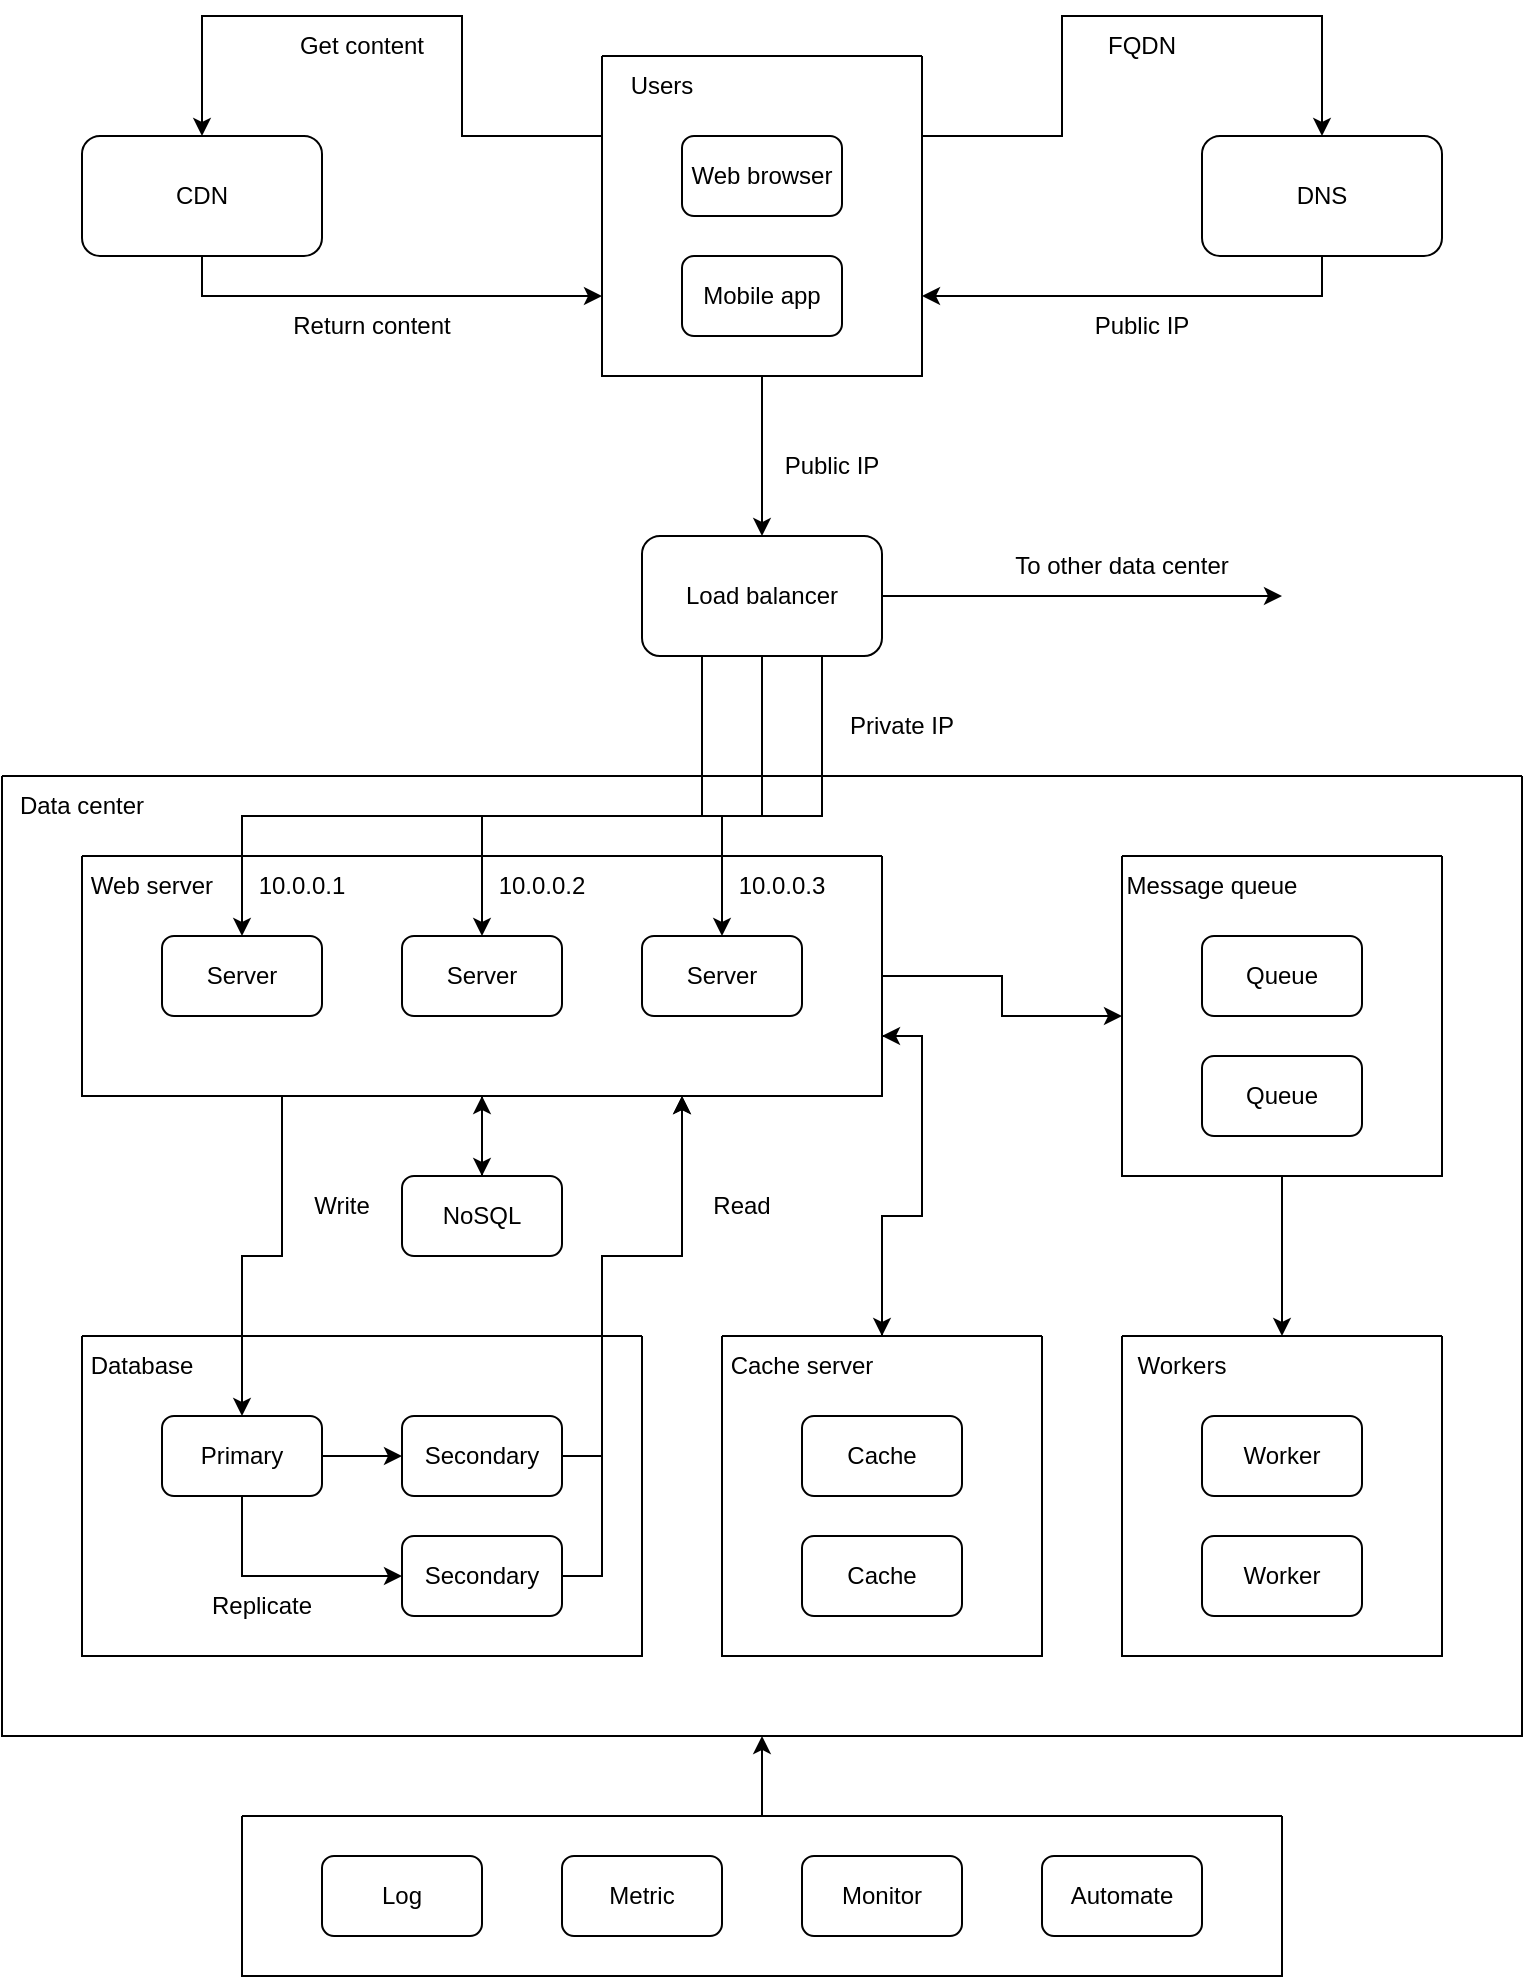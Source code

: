 <mxfile version="21.7.5" type="device">
  <diagram name="Page-1" id="WvrMzpBZcYzlSUOb_bqn">
    <mxGraphModel dx="882" dy="590" grid="1" gridSize="10" guides="1" tooltips="1" connect="1" arrows="1" fold="1" page="1" pageScale="1" pageWidth="850" pageHeight="1100" math="0" shadow="0">
      <root>
        <mxCell id="0" />
        <mxCell id="1" parent="0" />
        <mxCell id="x-XL8PX8UxAsf5zXWhda-3" style="edgeStyle=orthogonalEdgeStyle;rounded=0;orthogonalLoop=1;jettySize=auto;html=1;exitX=0.5;exitY=1;exitDx=0;exitDy=0;entryX=0.5;entryY=0;entryDx=0;entryDy=0;" parent="1" source="2uV-hCsgqKCJBiBY5NLh-1" target="2uV-hCsgqKCJBiBY5NLh-17" edge="1">
          <mxGeometry relative="1" as="geometry" />
        </mxCell>
        <mxCell id="x-XL8PX8UxAsf5zXWhda-48" style="edgeStyle=orthogonalEdgeStyle;rounded=0;orthogonalLoop=1;jettySize=auto;html=1;exitX=0;exitY=0.25;exitDx=0;exitDy=0;entryX=0.5;entryY=0;entryDx=0;entryDy=0;" parent="1" source="2uV-hCsgqKCJBiBY5NLh-1" target="x-XL8PX8UxAsf5zXWhda-47" edge="1">
          <mxGeometry relative="1" as="geometry" />
        </mxCell>
        <mxCell id="x-XL8PX8UxAsf5zXWhda-50" style="edgeStyle=orthogonalEdgeStyle;rounded=0;orthogonalLoop=1;jettySize=auto;html=1;exitX=1;exitY=0.25;exitDx=0;exitDy=0;entryX=0.5;entryY=0;entryDx=0;entryDy=0;" parent="1" source="2uV-hCsgqKCJBiBY5NLh-1" target="2uV-hCsgqKCJBiBY5NLh-6" edge="1">
          <mxGeometry relative="1" as="geometry" />
        </mxCell>
        <mxCell id="2uV-hCsgqKCJBiBY5NLh-1" value="" style="swimlane;startSize=0;" parent="1" vertex="1">
          <mxGeometry x="340" y="80" width="160" height="160" as="geometry" />
        </mxCell>
        <mxCell id="2uV-hCsgqKCJBiBY5NLh-2" value="Web browser" style="rounded=1;whiteSpace=wrap;html=1;" parent="2uV-hCsgqKCJBiBY5NLh-1" vertex="1">
          <mxGeometry x="40" y="40" width="80" height="40" as="geometry" />
        </mxCell>
        <mxCell id="2uV-hCsgqKCJBiBY5NLh-5" value="Mobile app" style="rounded=1;whiteSpace=wrap;html=1;" parent="2uV-hCsgqKCJBiBY5NLh-1" vertex="1">
          <mxGeometry x="40" y="100" width="80" height="40" as="geometry" />
        </mxCell>
        <mxCell id="2uV-hCsgqKCJBiBY5NLh-4" value="Users" style="text;html=1;strokeColor=none;fillColor=none;align=center;verticalAlign=middle;whiteSpace=wrap;rounded=0;" parent="2uV-hCsgqKCJBiBY5NLh-1" vertex="1">
          <mxGeometry width="60" height="30" as="geometry" />
        </mxCell>
        <mxCell id="x-XL8PX8UxAsf5zXWhda-51" style="edgeStyle=orthogonalEdgeStyle;rounded=0;orthogonalLoop=1;jettySize=auto;html=1;exitX=0.5;exitY=1;exitDx=0;exitDy=0;entryX=1;entryY=0.75;entryDx=0;entryDy=0;" parent="1" source="2uV-hCsgqKCJBiBY5NLh-6" target="2uV-hCsgqKCJBiBY5NLh-1" edge="1">
          <mxGeometry relative="1" as="geometry" />
        </mxCell>
        <mxCell id="2uV-hCsgqKCJBiBY5NLh-6" value="DNS" style="rounded=1;whiteSpace=wrap;html=1;" parent="1" vertex="1">
          <mxGeometry x="640" y="120" width="120" height="60" as="geometry" />
        </mxCell>
        <mxCell id="x-XL8PX8UxAsf5zXWhda-53" style="edgeStyle=orthogonalEdgeStyle;rounded=0;orthogonalLoop=1;jettySize=auto;html=1;exitX=1;exitY=0.5;exitDx=0;exitDy=0;" parent="1" source="2uV-hCsgqKCJBiBY5NLh-17" edge="1">
          <mxGeometry relative="1" as="geometry">
            <mxPoint x="680" y="350" as="targetPoint" />
          </mxGeometry>
        </mxCell>
        <mxCell id="x-XL8PX8UxAsf5zXWhda-55" style="edgeStyle=orthogonalEdgeStyle;rounded=0;orthogonalLoop=1;jettySize=auto;html=1;exitX=0.25;exitY=1;exitDx=0;exitDy=0;entryX=0.5;entryY=0;entryDx=0;entryDy=0;" parent="1" source="2uV-hCsgqKCJBiBY5NLh-17" target="2uV-hCsgqKCJBiBY5NLh-10" edge="1">
          <mxGeometry relative="1" as="geometry">
            <Array as="points">
              <mxPoint x="390" y="460" />
              <mxPoint x="160" y="460" />
            </Array>
          </mxGeometry>
        </mxCell>
        <mxCell id="x-XL8PX8UxAsf5zXWhda-56" style="edgeStyle=orthogonalEdgeStyle;rounded=0;orthogonalLoop=1;jettySize=auto;html=1;exitX=0.5;exitY=1;exitDx=0;exitDy=0;entryX=0.5;entryY=0;entryDx=0;entryDy=0;" parent="1" source="2uV-hCsgqKCJBiBY5NLh-17" target="x-XL8PX8UxAsf5zXWhda-2" edge="1">
          <mxGeometry relative="1" as="geometry">
            <Array as="points">
              <mxPoint x="420" y="460" />
              <mxPoint x="280" y="460" />
            </Array>
          </mxGeometry>
        </mxCell>
        <mxCell id="x-XL8PX8UxAsf5zXWhda-57" style="edgeStyle=orthogonalEdgeStyle;rounded=0;orthogonalLoop=1;jettySize=auto;html=1;exitX=0.75;exitY=1;exitDx=0;exitDy=0;" parent="1" source="2uV-hCsgqKCJBiBY5NLh-17" target="x-XL8PX8UxAsf5zXWhda-38" edge="1">
          <mxGeometry relative="1" as="geometry">
            <Array as="points">
              <mxPoint x="450" y="460" />
              <mxPoint x="400" y="460" />
            </Array>
          </mxGeometry>
        </mxCell>
        <mxCell id="2uV-hCsgqKCJBiBY5NLh-17" value="Load balancer" style="rounded=1;whiteSpace=wrap;html=1;" parent="1" vertex="1">
          <mxGeometry x="360" y="320" width="120" height="60" as="geometry" />
        </mxCell>
        <mxCell id="x-XL8PX8UxAsf5zXWhda-18" value="" style="swimlane;startSize=0;" parent="1" vertex="1">
          <mxGeometry x="40" y="440" width="760" height="480" as="geometry" />
        </mxCell>
        <mxCell id="x-XL8PX8UxAsf5zXWhda-7" value="" style="swimlane;startSize=0;" parent="x-XL8PX8UxAsf5zXWhda-18" vertex="1">
          <mxGeometry x="40" y="280" width="280" height="160" as="geometry" />
        </mxCell>
        <mxCell id="x-XL8PX8UxAsf5zXWhda-78" style="edgeStyle=orthogonalEdgeStyle;rounded=0;orthogonalLoop=1;jettySize=auto;html=1;exitX=1;exitY=0.5;exitDx=0;exitDy=0;entryX=0;entryY=0.5;entryDx=0;entryDy=0;" parent="x-XL8PX8UxAsf5zXWhda-7" source="x-XL8PX8UxAsf5zXWhda-8" target="x-XL8PX8UxAsf5zXWhda-9" edge="1">
          <mxGeometry relative="1" as="geometry" />
        </mxCell>
        <mxCell id="x-XL8PX8UxAsf5zXWhda-79" style="edgeStyle=orthogonalEdgeStyle;rounded=0;orthogonalLoop=1;jettySize=auto;html=1;exitX=0.5;exitY=1;exitDx=0;exitDy=0;entryX=0;entryY=0.5;entryDx=0;entryDy=0;" parent="x-XL8PX8UxAsf5zXWhda-7" source="x-XL8PX8UxAsf5zXWhda-8" target="x-XL8PX8UxAsf5zXWhda-26" edge="1">
          <mxGeometry relative="1" as="geometry" />
        </mxCell>
        <mxCell id="x-XL8PX8UxAsf5zXWhda-8" value="Primary" style="rounded=1;whiteSpace=wrap;html=1;" parent="x-XL8PX8UxAsf5zXWhda-7" vertex="1">
          <mxGeometry x="40" y="40" width="80" height="40" as="geometry" />
        </mxCell>
        <mxCell id="x-XL8PX8UxAsf5zXWhda-9" value="Secondary" style="rounded=1;whiteSpace=wrap;html=1;" parent="x-XL8PX8UxAsf5zXWhda-7" vertex="1">
          <mxGeometry x="160" y="40" width="80" height="40" as="geometry" />
        </mxCell>
        <mxCell id="x-XL8PX8UxAsf5zXWhda-20" value="Database" style="text;html=1;strokeColor=none;fillColor=none;align=center;verticalAlign=middle;whiteSpace=wrap;rounded=0;" parent="x-XL8PX8UxAsf5zXWhda-7" vertex="1">
          <mxGeometry width="60" height="30" as="geometry" />
        </mxCell>
        <mxCell id="x-XL8PX8UxAsf5zXWhda-26" value="Secondary" style="rounded=1;whiteSpace=wrap;html=1;" parent="x-XL8PX8UxAsf5zXWhda-7" vertex="1">
          <mxGeometry x="160" y="100" width="80" height="40" as="geometry" />
        </mxCell>
        <mxCell id="x-XL8PX8UxAsf5zXWhda-80" value="Replicate" style="text;html=1;strokeColor=none;fillColor=none;align=center;verticalAlign=middle;whiteSpace=wrap;rounded=0;" parent="x-XL8PX8UxAsf5zXWhda-7" vertex="1">
          <mxGeometry x="60" y="120" width="60" height="30" as="geometry" />
        </mxCell>
        <mxCell id="x-XL8PX8UxAsf5zXWhda-58" style="edgeStyle=orthogonalEdgeStyle;rounded=0;orthogonalLoop=1;jettySize=auto;html=1;exitX=1;exitY=0.5;exitDx=0;exitDy=0;entryX=0;entryY=0.5;entryDx=0;entryDy=0;" parent="x-XL8PX8UxAsf5zXWhda-18" source="x-XL8PX8UxAsf5zXWhda-1" target="x-XL8PX8UxAsf5zXWhda-28" edge="1">
          <mxGeometry relative="1" as="geometry" />
        </mxCell>
        <mxCell id="x-XL8PX8UxAsf5zXWhda-60" style="edgeStyle=orthogonalEdgeStyle;rounded=0;orthogonalLoop=1;jettySize=auto;html=1;exitX=0.25;exitY=1;exitDx=0;exitDy=0;entryX=0.5;entryY=0;entryDx=0;entryDy=0;" parent="x-XL8PX8UxAsf5zXWhda-18" source="x-XL8PX8UxAsf5zXWhda-1" target="x-XL8PX8UxAsf5zXWhda-8" edge="1">
          <mxGeometry relative="1" as="geometry" />
        </mxCell>
        <mxCell id="XaYazlRqCfVnmhrB6AkJ-3" style="edgeStyle=orthogonalEdgeStyle;rounded=0;orthogonalLoop=1;jettySize=auto;html=1;exitX=1;exitY=0.75;exitDx=0;exitDy=0;entryX=0.5;entryY=0;entryDx=0;entryDy=0;" edge="1" parent="x-XL8PX8UxAsf5zXWhda-18" source="x-XL8PX8UxAsf5zXWhda-1" target="x-XL8PX8UxAsf5zXWhda-29">
          <mxGeometry relative="1" as="geometry" />
        </mxCell>
        <mxCell id="XaYazlRqCfVnmhrB6AkJ-7" style="edgeStyle=orthogonalEdgeStyle;rounded=0;orthogonalLoop=1;jettySize=auto;html=1;exitX=0.5;exitY=1;exitDx=0;exitDy=0;entryX=0.5;entryY=0;entryDx=0;entryDy=0;" edge="1" parent="x-XL8PX8UxAsf5zXWhda-18" source="x-XL8PX8UxAsf5zXWhda-1" target="XaYazlRqCfVnmhrB6AkJ-6">
          <mxGeometry relative="1" as="geometry" />
        </mxCell>
        <mxCell id="x-XL8PX8UxAsf5zXWhda-1" value="" style="swimlane;startSize=0;" parent="x-XL8PX8UxAsf5zXWhda-18" vertex="1">
          <mxGeometry x="40" y="40" width="400" height="120" as="geometry" />
        </mxCell>
        <mxCell id="x-XL8PX8UxAsf5zXWhda-2" value="Server" style="rounded=1;whiteSpace=wrap;html=1;" parent="x-XL8PX8UxAsf5zXWhda-1" vertex="1">
          <mxGeometry x="160" y="40" width="80" height="40" as="geometry" />
        </mxCell>
        <mxCell id="2uV-hCsgqKCJBiBY5NLh-10" value="Server" style="rounded=1;whiteSpace=wrap;html=1;" parent="x-XL8PX8UxAsf5zXWhda-1" vertex="1">
          <mxGeometry x="40" y="40" width="80" height="40" as="geometry" />
        </mxCell>
        <mxCell id="x-XL8PX8UxAsf5zXWhda-38" value="Server" style="rounded=1;whiteSpace=wrap;html=1;" parent="x-XL8PX8UxAsf5zXWhda-1" vertex="1">
          <mxGeometry x="280" y="40" width="80" height="40" as="geometry" />
        </mxCell>
        <mxCell id="x-XL8PX8UxAsf5zXWhda-70" value="10.0.0.1" style="text;html=1;strokeColor=none;fillColor=none;align=center;verticalAlign=middle;whiteSpace=wrap;rounded=0;" parent="x-XL8PX8UxAsf5zXWhda-1" vertex="1">
          <mxGeometry x="80" width="60" height="30" as="geometry" />
        </mxCell>
        <mxCell id="x-XL8PX8UxAsf5zXWhda-71" value="10.0.0.2" style="text;html=1;strokeColor=none;fillColor=none;align=center;verticalAlign=middle;whiteSpace=wrap;rounded=0;" parent="x-XL8PX8UxAsf5zXWhda-1" vertex="1">
          <mxGeometry x="200" width="60" height="30" as="geometry" />
        </mxCell>
        <mxCell id="x-XL8PX8UxAsf5zXWhda-73" value="10.0.0.3" style="text;html=1;strokeColor=none;fillColor=none;align=center;verticalAlign=middle;whiteSpace=wrap;rounded=0;" parent="x-XL8PX8UxAsf5zXWhda-1" vertex="1">
          <mxGeometry x="320" width="60" height="30" as="geometry" />
        </mxCell>
        <mxCell id="x-XL8PX8UxAsf5zXWhda-19" value="Web server" style="text;html=1;strokeColor=none;fillColor=none;align=center;verticalAlign=middle;whiteSpace=wrap;rounded=0;" parent="x-XL8PX8UxAsf5zXWhda-18" vertex="1">
          <mxGeometry x="40" y="40" width="70" height="30" as="geometry" />
        </mxCell>
        <mxCell id="x-XL8PX8UxAsf5zXWhda-59" style="edgeStyle=orthogonalEdgeStyle;rounded=0;orthogonalLoop=1;jettySize=auto;html=1;exitX=0.5;exitY=1;exitDx=0;exitDy=0;entryX=0.5;entryY=0;entryDx=0;entryDy=0;" parent="x-XL8PX8UxAsf5zXWhda-18" source="x-XL8PX8UxAsf5zXWhda-28" target="x-XL8PX8UxAsf5zXWhda-34" edge="1">
          <mxGeometry relative="1" as="geometry" />
        </mxCell>
        <mxCell id="x-XL8PX8UxAsf5zXWhda-28" value="" style="swimlane;startSize=0;" parent="x-XL8PX8UxAsf5zXWhda-18" vertex="1">
          <mxGeometry x="560" y="40" width="160" height="160" as="geometry" />
        </mxCell>
        <mxCell id="x-XL8PX8UxAsf5zXWhda-41" value="Queue" style="rounded=1;whiteSpace=wrap;html=1;" parent="x-XL8PX8UxAsf5zXWhda-28" vertex="1">
          <mxGeometry x="40" y="40" width="80" height="40" as="geometry" />
        </mxCell>
        <mxCell id="x-XL8PX8UxAsf5zXWhda-42" value="Queue" style="rounded=1;whiteSpace=wrap;html=1;" parent="x-XL8PX8UxAsf5zXWhda-28" vertex="1">
          <mxGeometry x="40" y="100" width="80" height="40" as="geometry" />
        </mxCell>
        <mxCell id="x-XL8PX8UxAsf5zXWhda-29" value="" style="swimlane;startSize=0;" parent="x-XL8PX8UxAsf5zXWhda-18" vertex="1">
          <mxGeometry x="360" y="280" width="160" height="160" as="geometry" />
        </mxCell>
        <mxCell id="x-XL8PX8UxAsf5zXWhda-30" value="Cache" style="rounded=1;whiteSpace=wrap;html=1;" parent="x-XL8PX8UxAsf5zXWhda-29" vertex="1">
          <mxGeometry x="40" y="40" width="80" height="40" as="geometry" />
        </mxCell>
        <mxCell id="x-XL8PX8UxAsf5zXWhda-33" value="Cache" style="rounded=1;whiteSpace=wrap;html=1;" parent="x-XL8PX8UxAsf5zXWhda-29" vertex="1">
          <mxGeometry x="40" y="100" width="80" height="40" as="geometry" />
        </mxCell>
        <mxCell id="x-XL8PX8UxAsf5zXWhda-37" value="Cache server" style="text;html=1;strokeColor=none;fillColor=none;align=center;verticalAlign=middle;whiteSpace=wrap;rounded=0;" parent="x-XL8PX8UxAsf5zXWhda-29" vertex="1">
          <mxGeometry width="80" height="30" as="geometry" />
        </mxCell>
        <mxCell id="x-XL8PX8UxAsf5zXWhda-34" value="" style="swimlane;startSize=0;" parent="x-XL8PX8UxAsf5zXWhda-18" vertex="1">
          <mxGeometry x="560" y="280" width="160" height="160" as="geometry" />
        </mxCell>
        <mxCell id="x-XL8PX8UxAsf5zXWhda-35" value="Worker" style="rounded=1;whiteSpace=wrap;html=1;" parent="x-XL8PX8UxAsf5zXWhda-34" vertex="1">
          <mxGeometry x="40" y="40" width="80" height="40" as="geometry" />
        </mxCell>
        <mxCell id="x-XL8PX8UxAsf5zXWhda-36" value="Worker" style="rounded=1;whiteSpace=wrap;html=1;" parent="x-XL8PX8UxAsf5zXWhda-34" vertex="1">
          <mxGeometry x="40" y="100" width="80" height="40" as="geometry" />
        </mxCell>
        <mxCell id="x-XL8PX8UxAsf5zXWhda-39" value="Message queue" style="text;html=1;strokeColor=none;fillColor=none;align=center;verticalAlign=middle;whiteSpace=wrap;rounded=0;" parent="x-XL8PX8UxAsf5zXWhda-18" vertex="1">
          <mxGeometry x="560" y="40" width="90" height="30" as="geometry" />
        </mxCell>
        <mxCell id="x-XL8PX8UxAsf5zXWhda-44" value="Workers" style="text;html=1;strokeColor=none;fillColor=none;align=center;verticalAlign=middle;whiteSpace=wrap;rounded=0;" parent="x-XL8PX8UxAsf5zXWhda-18" vertex="1">
          <mxGeometry x="560" y="280" width="60" height="30" as="geometry" />
        </mxCell>
        <mxCell id="x-XL8PX8UxAsf5zXWhda-63" style="edgeStyle=orthogonalEdgeStyle;rounded=0;orthogonalLoop=1;jettySize=auto;html=1;exitX=1;exitY=0.5;exitDx=0;exitDy=0;entryX=0.75;entryY=1;entryDx=0;entryDy=0;" parent="x-XL8PX8UxAsf5zXWhda-18" source="x-XL8PX8UxAsf5zXWhda-9" target="x-XL8PX8UxAsf5zXWhda-1" edge="1">
          <mxGeometry relative="1" as="geometry" />
        </mxCell>
        <mxCell id="x-XL8PX8UxAsf5zXWhda-64" style="edgeStyle=orthogonalEdgeStyle;rounded=0;orthogonalLoop=1;jettySize=auto;html=1;exitX=1;exitY=0.5;exitDx=0;exitDy=0;entryX=0.75;entryY=1;entryDx=0;entryDy=0;" parent="x-XL8PX8UxAsf5zXWhda-18" source="x-XL8PX8UxAsf5zXWhda-26" target="x-XL8PX8UxAsf5zXWhda-1" edge="1">
          <mxGeometry relative="1" as="geometry">
            <Array as="points">
              <mxPoint x="300" y="400" />
              <mxPoint x="300" y="240" />
              <mxPoint x="340" y="240" />
            </Array>
          </mxGeometry>
        </mxCell>
        <mxCell id="x-XL8PX8UxAsf5zXWhda-76" value="Write" style="text;html=1;strokeColor=none;fillColor=none;align=center;verticalAlign=middle;whiteSpace=wrap;rounded=0;" parent="x-XL8PX8UxAsf5zXWhda-18" vertex="1">
          <mxGeometry x="140" y="200" width="60" height="30" as="geometry" />
        </mxCell>
        <mxCell id="x-XL8PX8UxAsf5zXWhda-77" value="Read" style="text;html=1;strokeColor=none;fillColor=none;align=center;verticalAlign=middle;whiteSpace=wrap;rounded=0;" parent="x-XL8PX8UxAsf5zXWhda-18" vertex="1">
          <mxGeometry x="340" y="200" width="60" height="30" as="geometry" />
        </mxCell>
        <mxCell id="XaYazlRqCfVnmhrB6AkJ-4" style="edgeStyle=orthogonalEdgeStyle;rounded=0;orthogonalLoop=1;jettySize=auto;html=1;exitX=1;exitY=0;exitDx=0;exitDy=0;entryX=1;entryY=0.75;entryDx=0;entryDy=0;" edge="1" parent="x-XL8PX8UxAsf5zXWhda-18" source="x-XL8PX8UxAsf5zXWhda-37" target="x-XL8PX8UxAsf5zXWhda-1">
          <mxGeometry relative="1" as="geometry" />
        </mxCell>
        <mxCell id="XaYazlRqCfVnmhrB6AkJ-8" style="edgeStyle=orthogonalEdgeStyle;rounded=0;orthogonalLoop=1;jettySize=auto;html=1;exitX=0.5;exitY=0;exitDx=0;exitDy=0;entryX=0.5;entryY=1;entryDx=0;entryDy=0;" edge="1" parent="x-XL8PX8UxAsf5zXWhda-18" source="XaYazlRqCfVnmhrB6AkJ-6" target="x-XL8PX8UxAsf5zXWhda-1">
          <mxGeometry relative="1" as="geometry" />
        </mxCell>
        <mxCell id="XaYazlRqCfVnmhrB6AkJ-6" value="NoSQL" style="rounded=1;whiteSpace=wrap;html=1;" vertex="1" parent="x-XL8PX8UxAsf5zXWhda-18">
          <mxGeometry x="200" y="200" width="80" height="40" as="geometry" />
        </mxCell>
        <mxCell id="x-XL8PX8UxAsf5zXWhda-45" value="Data center" style="text;html=1;strokeColor=none;fillColor=none;align=center;verticalAlign=middle;whiteSpace=wrap;rounded=0;" parent="1" vertex="1">
          <mxGeometry x="40" y="440" width="80" height="30" as="geometry" />
        </mxCell>
        <mxCell id="x-XL8PX8UxAsf5zXWhda-49" style="edgeStyle=orthogonalEdgeStyle;rounded=0;orthogonalLoop=1;jettySize=auto;html=1;exitX=0.5;exitY=1;exitDx=0;exitDy=0;entryX=0;entryY=0.75;entryDx=0;entryDy=0;" parent="1" source="x-XL8PX8UxAsf5zXWhda-47" target="2uV-hCsgqKCJBiBY5NLh-1" edge="1">
          <mxGeometry relative="1" as="geometry" />
        </mxCell>
        <mxCell id="x-XL8PX8UxAsf5zXWhda-47" value="CDN" style="rounded=1;whiteSpace=wrap;html=1;" parent="1" vertex="1">
          <mxGeometry x="80" y="120" width="120" height="60" as="geometry" />
        </mxCell>
        <mxCell id="x-XL8PX8UxAsf5zXWhda-54" value="To other data center" style="text;html=1;strokeColor=none;fillColor=none;align=center;verticalAlign=middle;whiteSpace=wrap;rounded=0;" parent="1" vertex="1">
          <mxGeometry x="540" y="320" width="120" height="30" as="geometry" />
        </mxCell>
        <mxCell id="x-XL8PX8UxAsf5zXWhda-65" value="FQDN" style="text;html=1;strokeColor=none;fillColor=none;align=center;verticalAlign=middle;whiteSpace=wrap;rounded=0;" parent="1" vertex="1">
          <mxGeometry x="580" y="60" width="60" height="30" as="geometry" />
        </mxCell>
        <mxCell id="x-XL8PX8UxAsf5zXWhda-67" value="Public IP" style="text;html=1;strokeColor=none;fillColor=none;align=center;verticalAlign=middle;whiteSpace=wrap;rounded=0;" parent="1" vertex="1">
          <mxGeometry x="580" y="200" width="60" height="30" as="geometry" />
        </mxCell>
        <mxCell id="x-XL8PX8UxAsf5zXWhda-68" value="Public IP" style="text;html=1;strokeColor=none;fillColor=none;align=center;verticalAlign=middle;whiteSpace=wrap;rounded=0;" parent="1" vertex="1">
          <mxGeometry x="425" y="270" width="60" height="30" as="geometry" />
        </mxCell>
        <mxCell id="x-XL8PX8UxAsf5zXWhda-69" value="Private IP" style="text;html=1;strokeColor=none;fillColor=none;align=center;verticalAlign=middle;whiteSpace=wrap;rounded=0;" parent="1" vertex="1">
          <mxGeometry x="460" y="400" width="60" height="30" as="geometry" />
        </mxCell>
        <mxCell id="x-XL8PX8UxAsf5zXWhda-81" value="Get content" style="text;html=1;strokeColor=none;fillColor=none;align=center;verticalAlign=middle;whiteSpace=wrap;rounded=0;" parent="1" vertex="1">
          <mxGeometry x="180" y="60" width="80" height="30" as="geometry" />
        </mxCell>
        <mxCell id="x-XL8PX8UxAsf5zXWhda-82" value="Return content" style="text;html=1;strokeColor=none;fillColor=none;align=center;verticalAlign=middle;whiteSpace=wrap;rounded=0;" parent="1" vertex="1">
          <mxGeometry x="180" y="200" width="90" height="30" as="geometry" />
        </mxCell>
        <mxCell id="x-XL8PX8UxAsf5zXWhda-91" style="edgeStyle=orthogonalEdgeStyle;rounded=0;orthogonalLoop=1;jettySize=auto;html=1;exitX=0.5;exitY=0;exitDx=0;exitDy=0;" parent="1" source="x-XL8PX8UxAsf5zXWhda-84" target="x-XL8PX8UxAsf5zXWhda-18" edge="1">
          <mxGeometry relative="1" as="geometry" />
        </mxCell>
        <mxCell id="x-XL8PX8UxAsf5zXWhda-84" value="" style="swimlane;startSize=0;" parent="1" vertex="1">
          <mxGeometry x="160" y="960" width="520" height="80" as="geometry" />
        </mxCell>
        <mxCell id="x-XL8PX8UxAsf5zXWhda-85" value="Log" style="rounded=1;whiteSpace=wrap;html=1;" parent="x-XL8PX8UxAsf5zXWhda-84" vertex="1">
          <mxGeometry x="40" y="20" width="80" height="40" as="geometry" />
        </mxCell>
        <mxCell id="x-XL8PX8UxAsf5zXWhda-86" value="Metric" style="rounded=1;whiteSpace=wrap;html=1;" parent="x-XL8PX8UxAsf5zXWhda-84" vertex="1">
          <mxGeometry x="160" y="20" width="80" height="40" as="geometry" />
        </mxCell>
        <mxCell id="x-XL8PX8UxAsf5zXWhda-87" value="Monitor" style="rounded=1;whiteSpace=wrap;html=1;" parent="x-XL8PX8UxAsf5zXWhda-84" vertex="1">
          <mxGeometry x="280" y="20" width="80" height="40" as="geometry" />
        </mxCell>
        <mxCell id="x-XL8PX8UxAsf5zXWhda-88" value="Automate" style="rounded=1;whiteSpace=wrap;html=1;" parent="x-XL8PX8UxAsf5zXWhda-84" vertex="1">
          <mxGeometry x="400" y="20" width="80" height="40" as="geometry" />
        </mxCell>
      </root>
    </mxGraphModel>
  </diagram>
</mxfile>
